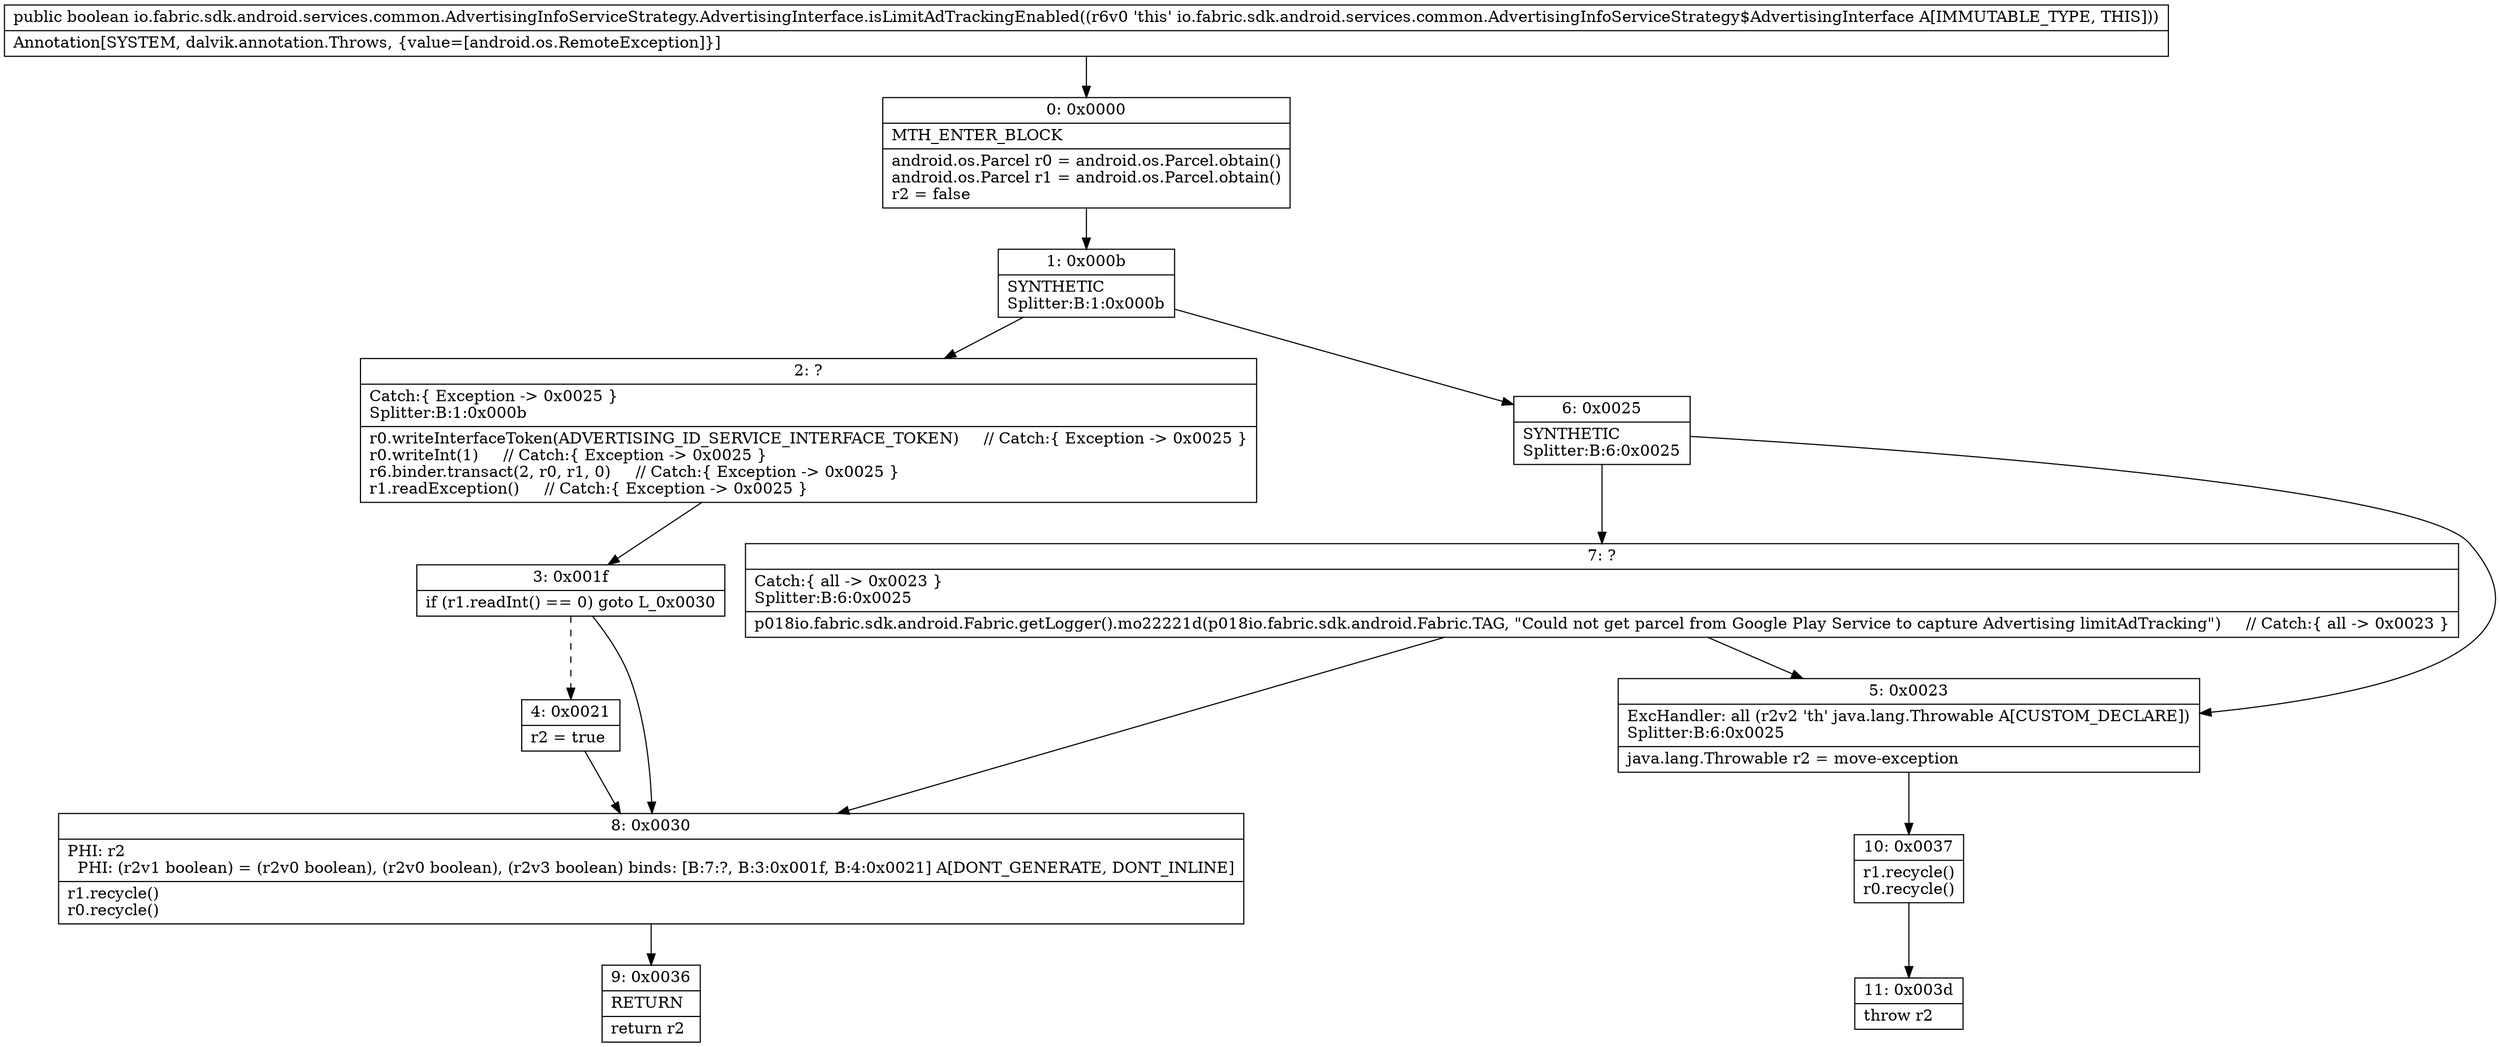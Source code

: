 digraph "CFG forio.fabric.sdk.android.services.common.AdvertisingInfoServiceStrategy.AdvertisingInterface.isLimitAdTrackingEnabled()Z" {
Node_0 [shape=record,label="{0\:\ 0x0000|MTH_ENTER_BLOCK\l|android.os.Parcel r0 = android.os.Parcel.obtain()\landroid.os.Parcel r1 = android.os.Parcel.obtain()\lr2 = false\l}"];
Node_1 [shape=record,label="{1\:\ 0x000b|SYNTHETIC\lSplitter:B:1:0x000b\l}"];
Node_2 [shape=record,label="{2\:\ ?|Catch:\{ Exception \-\> 0x0025 \}\lSplitter:B:1:0x000b\l|r0.writeInterfaceToken(ADVERTISING_ID_SERVICE_INTERFACE_TOKEN)     \/\/ Catch:\{ Exception \-\> 0x0025 \}\lr0.writeInt(1)     \/\/ Catch:\{ Exception \-\> 0x0025 \}\lr6.binder.transact(2, r0, r1, 0)     \/\/ Catch:\{ Exception \-\> 0x0025 \}\lr1.readException()     \/\/ Catch:\{ Exception \-\> 0x0025 \}\l}"];
Node_3 [shape=record,label="{3\:\ 0x001f|if (r1.readInt() == 0) goto L_0x0030\l}"];
Node_4 [shape=record,label="{4\:\ 0x0021|r2 = true\l}"];
Node_5 [shape=record,label="{5\:\ 0x0023|ExcHandler: all (r2v2 'th' java.lang.Throwable A[CUSTOM_DECLARE])\lSplitter:B:6:0x0025\l|java.lang.Throwable r2 = move\-exception\l}"];
Node_6 [shape=record,label="{6\:\ 0x0025|SYNTHETIC\lSplitter:B:6:0x0025\l}"];
Node_7 [shape=record,label="{7\:\ ?|Catch:\{ all \-\> 0x0023 \}\lSplitter:B:6:0x0025\l|p018io.fabric.sdk.android.Fabric.getLogger().mo22221d(p018io.fabric.sdk.android.Fabric.TAG, \"Could not get parcel from Google Play Service to capture Advertising limitAdTracking\")     \/\/ Catch:\{ all \-\> 0x0023 \}\l}"];
Node_8 [shape=record,label="{8\:\ 0x0030|PHI: r2 \l  PHI: (r2v1 boolean) = (r2v0 boolean), (r2v0 boolean), (r2v3 boolean) binds: [B:7:?, B:3:0x001f, B:4:0x0021] A[DONT_GENERATE, DONT_INLINE]\l|r1.recycle()\lr0.recycle()\l}"];
Node_9 [shape=record,label="{9\:\ 0x0036|RETURN\l|return r2\l}"];
Node_10 [shape=record,label="{10\:\ 0x0037|r1.recycle()\lr0.recycle()\l}"];
Node_11 [shape=record,label="{11\:\ 0x003d|throw r2\l}"];
MethodNode[shape=record,label="{public boolean io.fabric.sdk.android.services.common.AdvertisingInfoServiceStrategy.AdvertisingInterface.isLimitAdTrackingEnabled((r6v0 'this' io.fabric.sdk.android.services.common.AdvertisingInfoServiceStrategy$AdvertisingInterface A[IMMUTABLE_TYPE, THIS]))  | Annotation[SYSTEM, dalvik.annotation.Throws, \{value=[android.os.RemoteException]\}]\l}"];
MethodNode -> Node_0;
Node_0 -> Node_1;
Node_1 -> Node_2;
Node_1 -> Node_6;
Node_2 -> Node_3;
Node_3 -> Node_4[style=dashed];
Node_3 -> Node_8;
Node_4 -> Node_8;
Node_5 -> Node_10;
Node_6 -> Node_7;
Node_6 -> Node_5;
Node_7 -> Node_8;
Node_7 -> Node_5;
Node_8 -> Node_9;
Node_10 -> Node_11;
}

